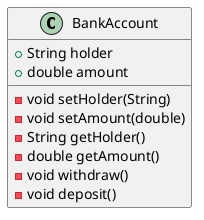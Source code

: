 @startuml
class BankAccount {
	+ String holder
    + double amount
    - void setHolder(String)
    - void setAmount(double)
    - String getHolder()
    - double getAmount()
    - void withdraw()
    - void deposit()
}
@enduml